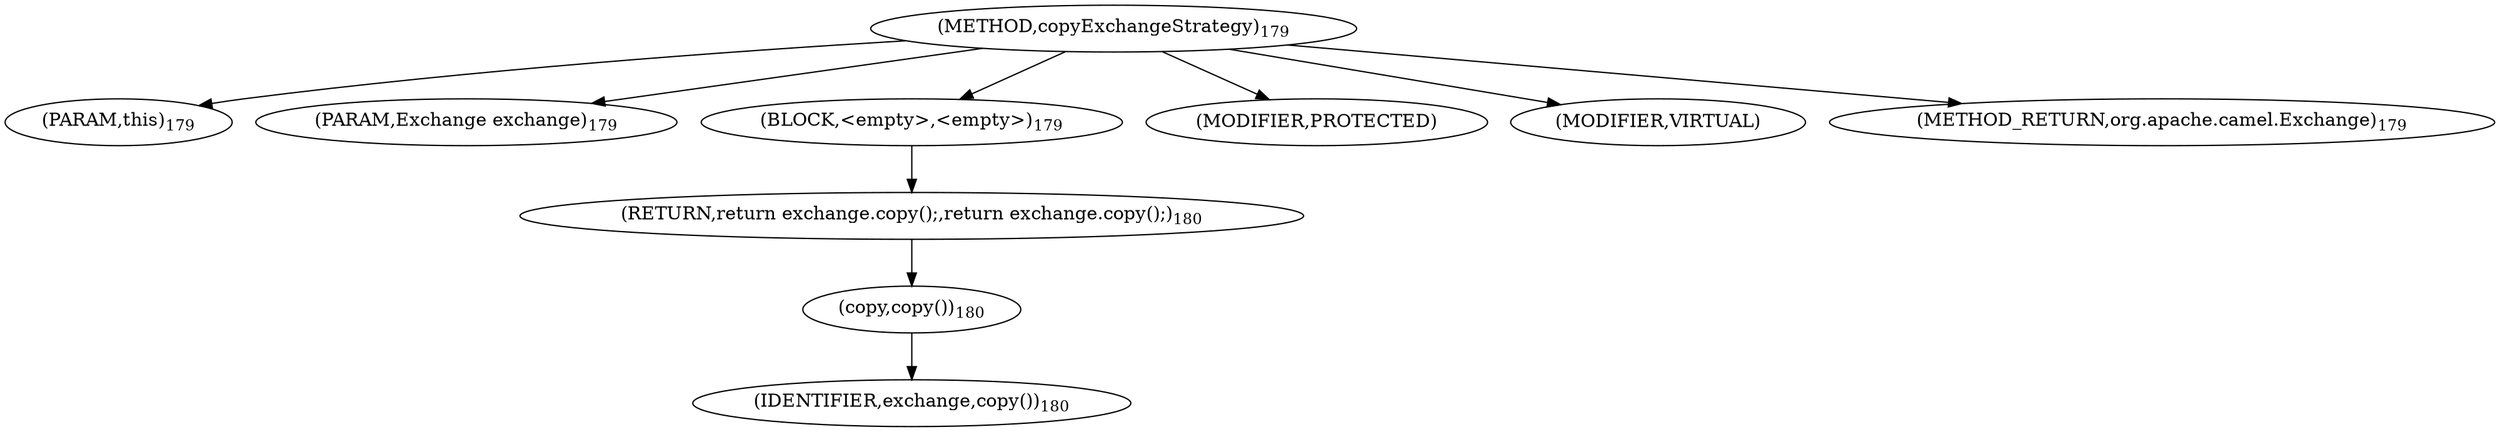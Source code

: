 digraph "copyExchangeStrategy" {  
"301" [label = <(METHOD,copyExchangeStrategy)<SUB>179</SUB>> ]
"302" [label = <(PARAM,this)<SUB>179</SUB>> ]
"303" [label = <(PARAM,Exchange exchange)<SUB>179</SUB>> ]
"304" [label = <(BLOCK,&lt;empty&gt;,&lt;empty&gt;)<SUB>179</SUB>> ]
"305" [label = <(RETURN,return exchange.copy();,return exchange.copy();)<SUB>180</SUB>> ]
"306" [label = <(copy,copy())<SUB>180</SUB>> ]
"307" [label = <(IDENTIFIER,exchange,copy())<SUB>180</SUB>> ]
"308" [label = <(MODIFIER,PROTECTED)> ]
"309" [label = <(MODIFIER,VIRTUAL)> ]
"310" [label = <(METHOD_RETURN,org.apache.camel.Exchange)<SUB>179</SUB>> ]
  "301" -> "302" 
  "301" -> "303" 
  "301" -> "304" 
  "301" -> "308" 
  "301" -> "309" 
  "301" -> "310" 
  "304" -> "305" 
  "305" -> "306" 
  "306" -> "307" 
}
